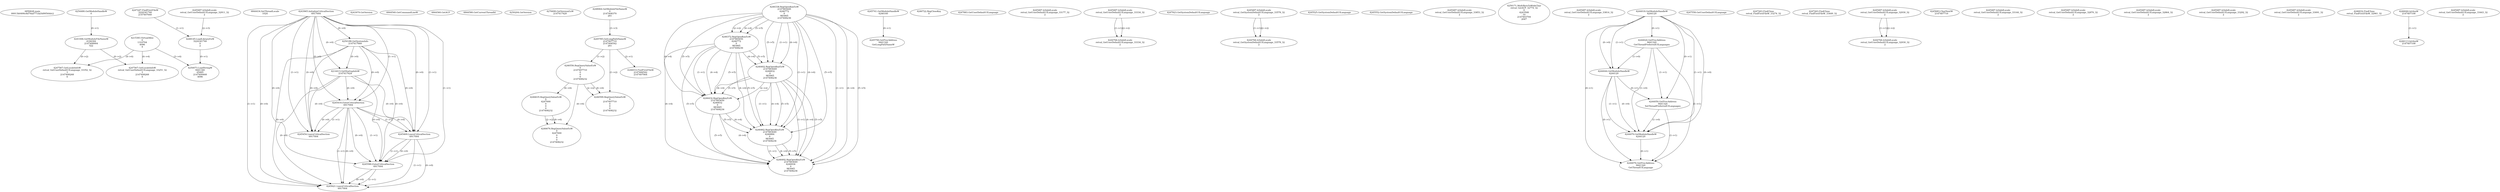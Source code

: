 // Global SCDG with merge call
digraph {
	0 [label="6850628.main
00013b0490c8d79ad771da5d99544dc2"]
	1 [label="4254480.GetModuleHandleW
0"]
	2 [label="6844434.SetThreadLocale
1024"]
	3 [label="4243965.InitializeCriticalSection
6917004"]
	4 [label="4243979.GetVersion
"]
	5 [label="4250188.GetSystemInfo
2147417660"]
	3 -> 5 [label="(0-->0)"]
	6 [label="6844540.GetCommandLineW
"]
	7 [label="4214413.GetStartupInfoW
2147417624"]
	3 -> 7 [label="(0-->0)"]
	5 -> 7 [label="(0-->0)"]
	8 [label="6844560.GetACP
"]
	9 [label="6844580.GetCurrentThreadId
"]
	10 [label="4250204.GetVersion
"]
	11 [label="4276690.GetVersionExW
2147417420"]
	12 [label="4243306.GetModuleFileNameW
4194304
2147408904
522"]
	1 -> 12 [label="(0-->1)"]
	13 [label="4248064.GetModuleFileNameW
0
2147408370
261"]
	14 [label="4215383.VirtualAlloc
0
1310704
4096
4"]
	15 [label="4246338.RegOpenKeyExW
2147483649
4246772
0
983065
2147408236"]
	16 [label="4246372.RegOpenKeyExW
2147483650
4246772
0
983065
2147408236"]
	15 -> 16 [label="(2-->2)"]
	15 -> 16 [label="(4-->4)"]
	15 -> 16 [label="(5-->5)"]
	17 [label="4245741.GetModuleHandleW
4246160"]
	18 [label="4245758.GetProcAddress
9441320
GetLongPathNameW"]
	17 -> 18 [label="(0-->1)"]
	19 [label="4245785.GetLongPathNameW
2147407710
2147406542
261"]
	13 -> 19 [label="(3-->3)"]
	20 [label="4246556.RegQueryValueExW
0
2147407710
0
0
0
2147408232"]
	19 -> 20 [label="(1-->2)"]
	21 [label="4246635.RegQueryValueExW
0
4247000
0
0
0
2147408232"]
	20 -> 21 [label="(6-->6)"]
	22 [label="4246676.RegQueryValueExW
0
4247000
0
0
0
2147408232"]
	21 -> 22 [label="(2-->2)"]
	20 -> 22 [label="(6-->6)"]
	21 -> 22 [label="(6-->6)"]
	23 [label="4246722.RegCloseKey
0"]
	24 [label="4247883.GetUserDefaultUILanguage
"]
	25 [label="4245418.EnterCriticalSection
6917004"]
	3 -> 25 [label="(1-->1)"]
	3 -> 25 [label="(0-->0)"]
	5 -> 25 [label="(0-->0)"]
	7 -> 25 [label="(0-->0)"]
	26 [label="4245469.LeaveCriticalSection
6917004"]
	3 -> 26 [label="(1-->1)"]
	25 -> 26 [label="(1-->1)"]
	3 -> 26 [label="(0-->0)"]
	5 -> 26 [label="(0-->0)"]
	7 -> 26 [label="(0-->0)"]
	25 -> 26 [label="(0-->0)"]
	27 [label="4245487.IsValidLocale
retval_GetUserDefaultUILanguage_33177_32
2"]
	28 [label="4246402.RegOpenKeyExW
2147483649
4246832
0
983065
2147408236"]
	15 -> 28 [label="(1-->1)"]
	15 -> 28 [label="(4-->4)"]
	16 -> 28 [label="(4-->4)"]
	15 -> 28 [label="(5-->5)"]
	16 -> 28 [label="(5-->5)"]
	29 [label="4246432.RegOpenKeyExW
2147483650
4246832
0
983065
2147408236"]
	16 -> 29 [label="(1-->1)"]
	28 -> 29 [label="(2-->2)"]
	15 -> 29 [label="(4-->4)"]
	16 -> 29 [label="(4-->4)"]
	28 -> 29 [label="(4-->4)"]
	15 -> 29 [label="(5-->5)"]
	16 -> 29 [label="(5-->5)"]
	28 -> 29 [label="(5-->5)"]
	30 [label="4246599.RegQueryValueExW
0
2147407710
0
0
0
2147408232"]
	19 -> 30 [label="(1-->2)"]
	20 -> 30 [label="(2-->2)"]
	20 -> 30 [label="(6-->6)"]
	31 [label="4245487.IsValidLocale
retval_GetUserDefaultUILanguage_33334_32
2"]
	32 [label="4244766.IsValidLocale
retval_GetUserDefaultUILanguage_33334_32
2"]
	31 -> 32 [label="(1-->1)"]
	31 -> 32 [label="(2-->2)"]
	33 [label="4245454.LeaveCriticalSection
6917004"]
	3 -> 33 [label="(1-->1)"]
	25 -> 33 [label="(1-->1)"]
	3 -> 33 [label="(0-->0)"]
	5 -> 33 [label="(0-->0)"]
	7 -> 33 [label="(0-->0)"]
	25 -> 33 [label="(0-->0)"]
	34 [label="4247923.GetSystemDefaultUILanguage
"]
	35 [label="4245487.IsValidLocale
retval_GetSystemDefaultUILanguage_33578_32
2"]
	36 [label="4244766.IsValidLocale
retval_GetSystemDefaultUILanguage_33578_32
2"]
	35 -> 36 [label="(1-->1)"]
	35 -> 36 [label="(2-->2)"]
	37 [label="4245525.GetSystemDefaultUILanguage
"]
	38 [label="4245552.GetSystemDefaultUILanguage
"]
	39 [label="4245487.IsValidLocale
retval_GetUserDefaultUILanguage_33853_32
2"]
	40 [label="4250171.MultiByteToWideChar
retval_GetACP_32774_32
0
4243508
10
2147403704
2047"]
	41 [label="4246462.RegOpenKeyExW
2147483649
4246884
0
983065
2147408236"]
	15 -> 41 [label="(1-->1)"]
	28 -> 41 [label="(1-->1)"]
	15 -> 41 [label="(4-->4)"]
	16 -> 41 [label="(4-->4)"]
	28 -> 41 [label="(4-->4)"]
	29 -> 41 [label="(4-->4)"]
	15 -> 41 [label="(5-->5)"]
	16 -> 41 [label="(5-->5)"]
	28 -> 41 [label="(5-->5)"]
	29 -> 41 [label="(5-->5)"]
	42 [label="4246492.RegOpenKeyExW
2147483649
4246936
0
983065
2147408236"]
	15 -> 42 [label="(1-->1)"]
	28 -> 42 [label="(1-->1)"]
	41 -> 42 [label="(1-->1)"]
	15 -> 42 [label="(4-->4)"]
	16 -> 42 [label="(4-->4)"]
	28 -> 42 [label="(4-->4)"]
	29 -> 42 [label="(4-->4)"]
	41 -> 42 [label="(4-->4)"]
	15 -> 42 [label="(5-->5)"]
	16 -> 42 [label="(5-->5)"]
	28 -> 42 [label="(5-->5)"]
	29 -> 42 [label="(5-->5)"]
	41 -> 42 [label="(5-->5)"]
	43 [label="4245487.IsValidLocale
retval_GetUserDefaultUILanguage_33814_32
2"]
	44 [label="4244018.GetModuleHandleW
4244120"]
	45 [label="4244024.GetProcAddress
9441320
GetThreadPreferredUILanguages"]
	44 -> 45 [label="(0-->1)"]
	46 [label="4244044.GetModuleHandleW
4244120"]
	44 -> 46 [label="(1-->1)"]
	44 -> 46 [label="(0-->0)"]
	45 -> 46 [label="(1-->0)"]
	47 [label="4244050.GetProcAddress
9441320
SetThreadPreferredUILanguages"]
	44 -> 47 [label="(0-->1)"]
	45 -> 47 [label="(1-->1)"]
	46 -> 47 [label="(0-->1)"]
	48 [label="4244070.GetModuleHandleW
4244120"]
	44 -> 48 [label="(1-->1)"]
	46 -> 48 [label="(1-->1)"]
	44 -> 48 [label="(0-->0)"]
	45 -> 48 [label="(1-->0)"]
	46 -> 48 [label="(0-->0)"]
	47 -> 48 [label="(1-->0)"]
	49 [label="4244076.GetProcAddress
9441320
GetThreadUILanguage"]
	44 -> 49 [label="(0-->1)"]
	45 -> 49 [label="(1-->1)"]
	46 -> 49 [label="(0-->1)"]
	47 -> 49 [label="(1-->1)"]
	48 -> 49 [label="(0-->1)"]
	50 [label="4245487.IsValidLocale
retval_GetUserDefaultUILanguage_32911_32
2"]
	51 [label="4245580.EnterCriticalSection
6917004"]
	3 -> 51 [label="(1-->1)"]
	25 -> 51 [label="(1-->1)"]
	26 -> 51 [label="(1-->1)"]
	3 -> 51 [label="(0-->0)"]
	5 -> 51 [label="(0-->0)"]
	7 -> 51 [label="(0-->0)"]
	25 -> 51 [label="(0-->0)"]
	26 -> 51 [label="(0-->0)"]
	52 [label="4245621.LeaveCriticalSection
6917004"]
	3 -> 52 [label="(1-->1)"]
	25 -> 52 [label="(1-->1)"]
	26 -> 52 [label="(1-->1)"]
	51 -> 52 [label="(1-->1)"]
	3 -> 52 [label="(0-->0)"]
	5 -> 52 [label="(0-->0)"]
	7 -> 52 [label="(0-->0)"]
	25 -> 52 [label="(0-->0)"]
	26 -> 52 [label="(0-->0)"]
	51 -> 52 [label="(0-->0)"]
	53 [label="4247558.GetUserDefaultUILanguage
"]
	54 [label="4247567.GetLocaleInfoW
retval_GetUserDefaultUILanguage_33251_32
3
2147408268
4"]
	12 -> 54 [label="(0-->2)"]
	14 -> 54 [label="(4-->4)"]
	55 [label="4247247.FindFirstFileW
3224341740
2147407640"]
	56 [label="4247263.FindClose
retval_FindFirstFileW_33274_32"]
	57 [label="4248145.LoadLibraryExW
3224341740
0
2"]
	55 -> 57 [label="(1-->1)"]
	50 -> 57 [label="(2-->3)"]
	58 [label="4250073.LoadStringW
9441340
65485
2147409468
4096"]
	57 -> 58 [label="(0-->1)"]
	14 -> 58 [label="(3-->4)"]
	59 [label="4247567.GetLocaleInfoW
retval_GetUserDefaultUILanguage_33352_32
3
2147408268
4"]
	12 -> 59 [label="(0-->2)"]
	14 -> 59 [label="(4-->4)"]
	60 [label="4247263.FindClose
retval_FindFirstFileW_33449_32"]
	61 [label="4245487.IsValidLocale
retval_GetUserDefaultUILanguage_32930_32
2"]
	62 [label="4245683.CharNextW
2147407716"]
	63 [label="4245487.IsValidLocale
retval_GetUserDefaultUILanguage_33144_32
2"]
	64 [label="4244766.IsValidLocale
retval_GetUserDefaultUILanguage_32930_32
2"]
	61 -> 64 [label="(1-->1)"]
	61 -> 64 [label="(2-->2)"]
	65 [label="4245487.IsValidLocale
retval_GetUserDefaultUILanguage_32870_32
2"]
	66 [label="4245487.IsValidLocale
retval_GetUserDefaultUILanguage_32864_32
2"]
	67 [label="4245487.IsValidLocale
retval_GetUserDefaultUILanguage_33292_32
2"]
	68 [label="4245487.IsValidLocale
retval_GetUserDefaultUILanguage_33091_32
2"]
	69 [label="4246014.FindFirstFileW
2147406542
2147407064"]
	19 -> 69 [label="(2-->1)"]
	70 [label="4246032.FindClose
retval_FindFirstFileW_32961_32"]
	71 [label="4246044.lstrlenW
2147407108"]
	72 [label="4246113.lstrlenW
2147407108"]
	71 -> 72 [label="(1-->1)"]
	73 [label="4245487.IsValidLocale
retval_GetUserDefaultUILanguage_33443_32
2"]
}
